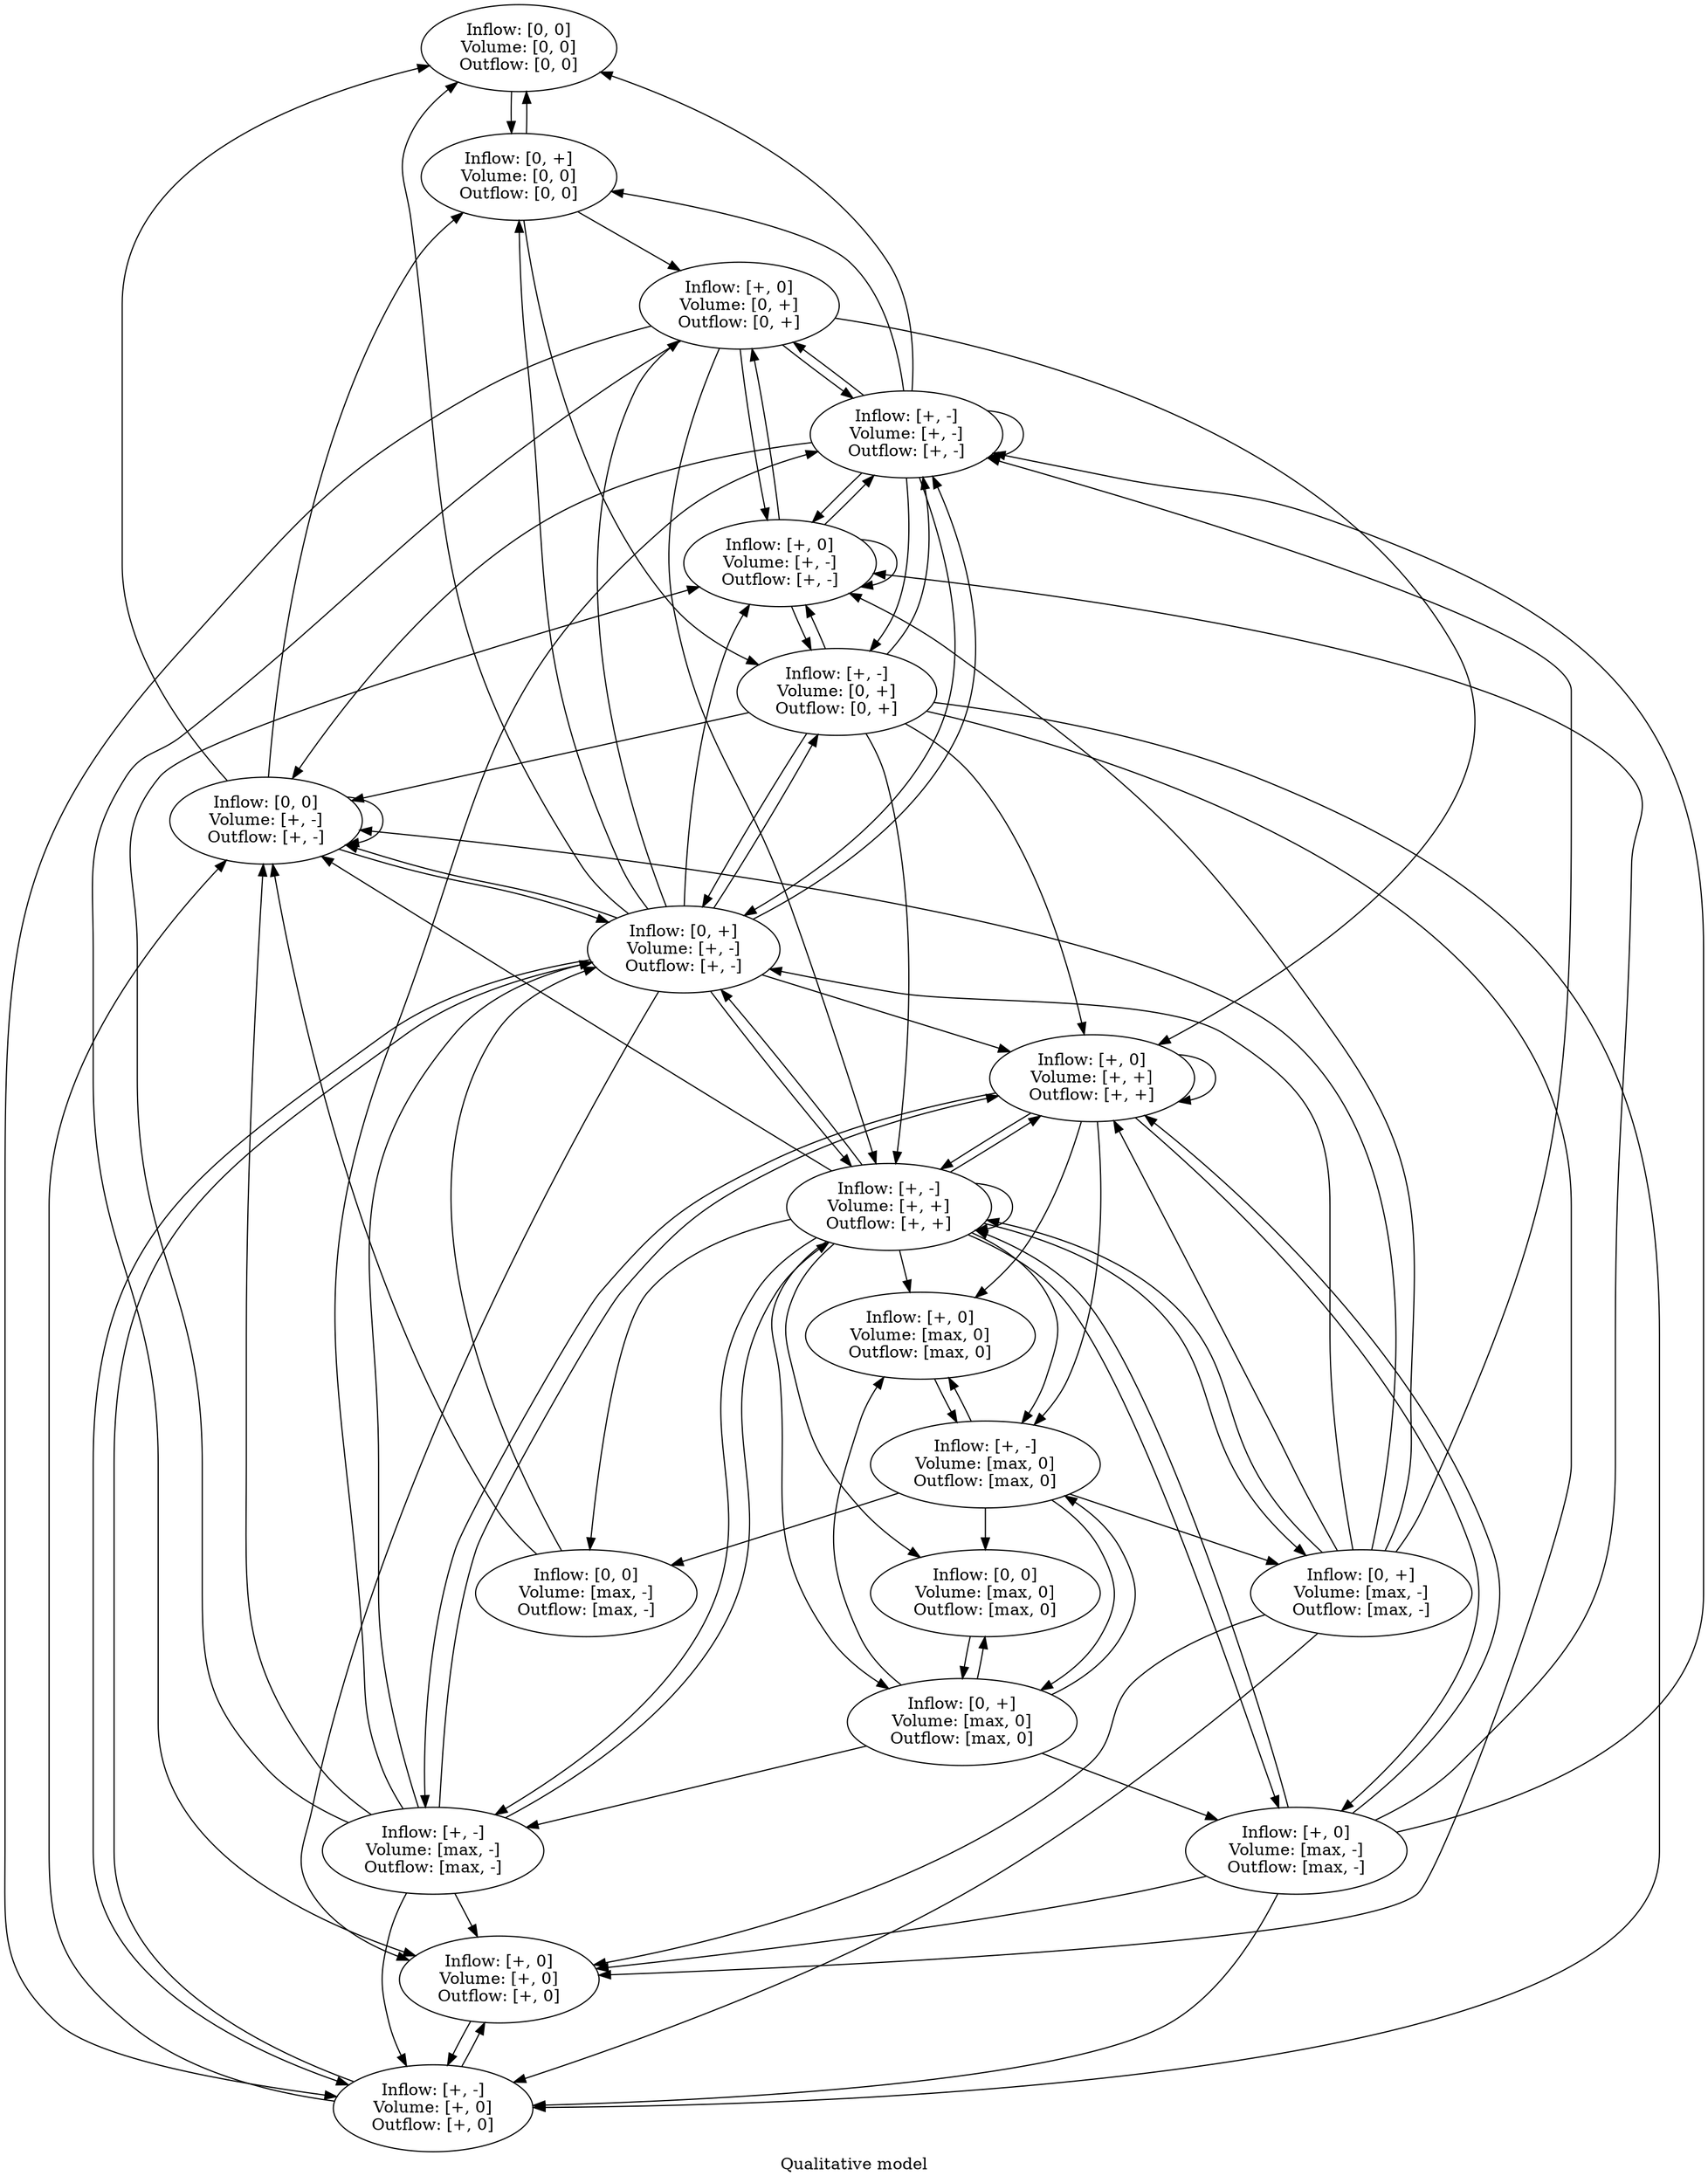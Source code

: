 strict digraph "" {
	graph [label="Qualitative model",
		normalize=True,
		overlap=False,
		sep=0.5,
		smoothing=avg_dist,
		splines=True
	];
	"Inflow: [0, 0]
Volume: [0, 0]
Outflow: [0, 0]" -> "Inflow: [0, +]
Volume: [0, 0]
Outflow: [0, 0]";
	"Inflow: [0, +]
Volume: [0, 0]
Outflow: [0, 0]" -> "Inflow: [0, 0]
Volume: [0, 0]
Outflow: [0, 0]";
	"Inflow: [0, +]
Volume: [0, 0]
Outflow: [0, 0]" -> "Inflow: [+, -]
Volume: [0, +]
Outflow: [0, +]";
	"Inflow: [0, +]
Volume: [0, 0]
Outflow: [0, 0]" -> "Inflow: [+, 0]
Volume: [0, +]
Outflow: [0, +]";
	"Inflow: [0, 0]
Volume: [+, -]
Outflow: [+, -]" -> "Inflow: [0, 0]
Volume: [0, 0]
Outflow: [0, 0]";
	"Inflow: [0, 0]
Volume: [+, -]
Outflow: [+, -]" -> "Inflow: [0, +]
Volume: [0, 0]
Outflow: [0, 0]";
	"Inflow: [0, 0]
Volume: [+, -]
Outflow: [+, -]" -> "Inflow: [0, 0]
Volume: [+, -]
Outflow: [+, -]";
	"Inflow: [0, 0]
Volume: [+, -]
Outflow: [+, -]" -> "Inflow: [0, +]
Volume: [+, -]
Outflow: [+, -]";
	"Inflow: [0, +]
Volume: [+, -]
Outflow: [+, -]" -> "Inflow: [0, 0]
Volume: [0, 0]
Outflow: [0, 0]";
	"Inflow: [0, +]
Volume: [+, -]
Outflow: [+, -]" -> "Inflow: [0, +]
Volume: [0, 0]
Outflow: [0, 0]";
	"Inflow: [0, +]
Volume: [+, -]
Outflow: [+, -]" -> "Inflow: [0, 0]
Volume: [+, -]
Outflow: [+, -]";
	"Inflow: [0, +]
Volume: [+, -]
Outflow: [+, -]" -> "Inflow: [+, -]
Volume: [0, +]
Outflow: [0, +]";
	"Inflow: [0, +]
Volume: [+, -]
Outflow: [+, -]" -> "Inflow: [+, 0]
Volume: [0, +]
Outflow: [0, +]";
	"Inflow: [0, +]
Volume: [+, -]
Outflow: [+, -]" -> "Inflow: [+, -]
Volume: [+, -]
Outflow: [+, -]";
	"Inflow: [0, +]
Volume: [+, -]
Outflow: [+, -]" -> "Inflow: [+, -]
Volume: [+, 0]
Outflow: [+, 0]";
	"Inflow: [0, +]
Volume: [+, -]
Outflow: [+, -]" -> "Inflow: [+, -]
Volume: [+, +]
Outflow: [+, +]";
	"Inflow: [0, +]
Volume: [+, -]
Outflow: [+, -]" -> "Inflow: [+, 0]
Volume: [+, -]
Outflow: [+, -]";
	"Inflow: [0, +]
Volume: [+, -]
Outflow: [+, -]" -> "Inflow: [+, 0]
Volume: [+, 0]
Outflow: [+, 0]";
	"Inflow: [0, +]
Volume: [+, -]
Outflow: [+, -]" -> "Inflow: [+, 0]
Volume: [+, +]
Outflow: [+, +]";
	"Inflow: [0, 0]
Volume: [max, -]
Outflow: [max, -]" -> "Inflow: [0, 0]
Volume: [+, -]
Outflow: [+, -]";
	"Inflow: [0, 0]
Volume: [max, -]
Outflow: [max, -]" -> "Inflow: [0, +]
Volume: [+, -]
Outflow: [+, -]";
	"Inflow: [0, 0]
Volume: [max, 0]
Outflow: [max, 0]" -> "Inflow: [0, +]
Volume: [max, 0]
Outflow: [max, 0]";
	"Inflow: [0, +]
Volume: [max, 0]
Outflow: [max, 0]" -> "Inflow: [0, 0]
Volume: [max, 0]
Outflow: [max, 0]";
	"Inflow: [0, +]
Volume: [max, 0]
Outflow: [max, 0]" -> "Inflow: [+, -]
Volume: [max, -]
Outflow: [max, -]";
	"Inflow: [0, +]
Volume: [max, 0]
Outflow: [max, 0]" -> "Inflow: [+, -]
Volume: [max, 0]
Outflow: [max, 0]";
	"Inflow: [0, +]
Volume: [max, 0]
Outflow: [max, 0]" -> "Inflow: [+, 0]
Volume: [max, -]
Outflow: [max, -]";
	"Inflow: [0, +]
Volume: [max, 0]
Outflow: [max, 0]" -> "Inflow: [+, 0]
Volume: [max, 0]
Outflow: [max, 0]";
	"Inflow: [+, -]
Volume: [0, +]
Outflow: [0, +]" -> "Inflow: [0, 0]
Volume: [+, -]
Outflow: [+, -]";
	"Inflow: [+, -]
Volume: [0, +]
Outflow: [0, +]" -> "Inflow: [0, +]
Volume: [+, -]
Outflow: [+, -]";
	"Inflow: [+, -]
Volume: [0, +]
Outflow: [0, +]" -> "Inflow: [+, -]
Volume: [+, -]
Outflow: [+, -]";
	"Inflow: [+, -]
Volume: [0, +]
Outflow: [0, +]" -> "Inflow: [+, -]
Volume: [+, 0]
Outflow: [+, 0]";
	"Inflow: [+, -]
Volume: [0, +]
Outflow: [0, +]" -> "Inflow: [+, -]
Volume: [+, +]
Outflow: [+, +]";
	"Inflow: [+, -]
Volume: [0, +]
Outflow: [0, +]" -> "Inflow: [+, 0]
Volume: [+, -]
Outflow: [+, -]";
	"Inflow: [+, -]
Volume: [0, +]
Outflow: [0, +]" -> "Inflow: [+, 0]
Volume: [+, 0]
Outflow: [+, 0]";
	"Inflow: [+, -]
Volume: [0, +]
Outflow: [0, +]" -> "Inflow: [+, 0]
Volume: [+, +]
Outflow: [+, +]";
	"Inflow: [+, 0]
Volume: [0, +]
Outflow: [0, +]" -> "Inflow: [+, -]
Volume: [+, -]
Outflow: [+, -]";
	"Inflow: [+, 0]
Volume: [0, +]
Outflow: [0, +]" -> "Inflow: [+, -]
Volume: [+, 0]
Outflow: [+, 0]";
	"Inflow: [+, 0]
Volume: [0, +]
Outflow: [0, +]" -> "Inflow: [+, -]
Volume: [+, +]
Outflow: [+, +]";
	"Inflow: [+, 0]
Volume: [0, +]
Outflow: [0, +]" -> "Inflow: [+, 0]
Volume: [+, -]
Outflow: [+, -]";
	"Inflow: [+, 0]
Volume: [0, +]
Outflow: [0, +]" -> "Inflow: [+, 0]
Volume: [+, 0]
Outflow: [+, 0]";
	"Inflow: [+, 0]
Volume: [0, +]
Outflow: [0, +]" -> "Inflow: [+, 0]
Volume: [+, +]
Outflow: [+, +]";
	"Inflow: [+, -]
Volume: [+, -]
Outflow: [+, -]" -> "Inflow: [0, 0]
Volume: [0, 0]
Outflow: [0, 0]";
	"Inflow: [+, -]
Volume: [+, -]
Outflow: [+, -]" -> "Inflow: [0, +]
Volume: [0, 0]
Outflow: [0, 0]";
	"Inflow: [+, -]
Volume: [+, -]
Outflow: [+, -]" -> "Inflow: [0, 0]
Volume: [+, -]
Outflow: [+, -]";
	"Inflow: [+, -]
Volume: [+, -]
Outflow: [+, -]" -> "Inflow: [0, +]
Volume: [+, -]
Outflow: [+, -]";
	"Inflow: [+, -]
Volume: [+, -]
Outflow: [+, -]" -> "Inflow: [+, -]
Volume: [0, +]
Outflow: [0, +]";
	"Inflow: [+, -]
Volume: [+, -]
Outflow: [+, -]" -> "Inflow: [+, 0]
Volume: [0, +]
Outflow: [0, +]";
	"Inflow: [+, -]
Volume: [+, -]
Outflow: [+, -]" -> "Inflow: [+, -]
Volume: [+, -]
Outflow: [+, -]";
	"Inflow: [+, -]
Volume: [+, -]
Outflow: [+, -]" -> "Inflow: [+, 0]
Volume: [+, -]
Outflow: [+, -]";
	"Inflow: [+, -]
Volume: [+, 0]
Outflow: [+, 0]" -> "Inflow: [0, 0]
Volume: [+, -]
Outflow: [+, -]";
	"Inflow: [+, -]
Volume: [+, 0]
Outflow: [+, 0]" -> "Inflow: [0, +]
Volume: [+, -]
Outflow: [+, -]";
	"Inflow: [+, -]
Volume: [+, 0]
Outflow: [+, 0]" -> "Inflow: [+, 0]
Volume: [+, 0]
Outflow: [+, 0]";
	"Inflow: [+, -]
Volume: [+, +]
Outflow: [+, +]" -> "Inflow: [0, 0]
Volume: [+, -]
Outflow: [+, -]";
	"Inflow: [+, -]
Volume: [+, +]
Outflow: [+, +]" -> "Inflow: [0, +]
Volume: [+, -]
Outflow: [+, -]";
	"Inflow: [+, -]
Volume: [+, +]
Outflow: [+, +]" -> "Inflow: [0, 0]
Volume: [max, -]
Outflow: [max, -]";
	"Inflow: [+, -]
Volume: [+, +]
Outflow: [+, +]" -> "Inflow: [0, 0]
Volume: [max, 0]
Outflow: [max, 0]";
	"Inflow: [+, -]
Volume: [+, +]
Outflow: [+, +]" -> "Inflow: [0, +]
Volume: [max, 0]
Outflow: [max, 0]";
	"Inflow: [+, -]
Volume: [+, +]
Outflow: [+, +]" -> "Inflow: [+, -]
Volume: [+, +]
Outflow: [+, +]";
	"Inflow: [+, -]
Volume: [+, +]
Outflow: [+, +]" -> "Inflow: [+, 0]
Volume: [+, +]
Outflow: [+, +]";
	"Inflow: [+, -]
Volume: [+, +]
Outflow: [+, +]" -> "Inflow: [0, +]
Volume: [max, -]
Outflow: [max, -]";
	"Inflow: [+, -]
Volume: [+, +]
Outflow: [+, +]" -> "Inflow: [+, -]
Volume: [max, -]
Outflow: [max, -]";
	"Inflow: [+, -]
Volume: [+, +]
Outflow: [+, +]" -> "Inflow: [+, -]
Volume: [max, 0]
Outflow: [max, 0]";
	"Inflow: [+, -]
Volume: [+, +]
Outflow: [+, +]" -> "Inflow: [+, 0]
Volume: [max, -]
Outflow: [max, -]";
	"Inflow: [+, -]
Volume: [+, +]
Outflow: [+, +]" -> "Inflow: [+, 0]
Volume: [max, 0]
Outflow: [max, 0]";
	"Inflow: [+, 0]
Volume: [+, -]
Outflow: [+, -]" -> "Inflow: [+, -]
Volume: [0, +]
Outflow: [0, +]";
	"Inflow: [+, 0]
Volume: [+, -]
Outflow: [+, -]" -> "Inflow: [+, 0]
Volume: [0, +]
Outflow: [0, +]";
	"Inflow: [+, 0]
Volume: [+, -]
Outflow: [+, -]" -> "Inflow: [+, -]
Volume: [+, -]
Outflow: [+, -]";
	"Inflow: [+, 0]
Volume: [+, -]
Outflow: [+, -]" -> "Inflow: [+, 0]
Volume: [+, -]
Outflow: [+, -]";
	"Inflow: [+, 0]
Volume: [+, 0]
Outflow: [+, 0]" -> "Inflow: [+, -]
Volume: [+, 0]
Outflow: [+, 0]";
	"Inflow: [+, 0]
Volume: [+, +]
Outflow: [+, +]" -> "Inflow: [+, -]
Volume: [+, +]
Outflow: [+, +]";
	"Inflow: [+, 0]
Volume: [+, +]
Outflow: [+, +]" -> "Inflow: [+, 0]
Volume: [+, +]
Outflow: [+, +]";
	"Inflow: [+, 0]
Volume: [+, +]
Outflow: [+, +]" -> "Inflow: [+, -]
Volume: [max, -]
Outflow: [max, -]";
	"Inflow: [+, 0]
Volume: [+, +]
Outflow: [+, +]" -> "Inflow: [+, -]
Volume: [max, 0]
Outflow: [max, 0]";
	"Inflow: [+, 0]
Volume: [+, +]
Outflow: [+, +]" -> "Inflow: [+, 0]
Volume: [max, -]
Outflow: [max, -]";
	"Inflow: [+, 0]
Volume: [+, +]
Outflow: [+, +]" -> "Inflow: [+, 0]
Volume: [max, 0]
Outflow: [max, 0]";
	"Inflow: [0, +]
Volume: [max, -]
Outflow: [max, -]" -> "Inflow: [0, 0]
Volume: [+, -]
Outflow: [+, -]";
	"Inflow: [0, +]
Volume: [max, -]
Outflow: [max, -]" -> "Inflow: [0, +]
Volume: [+, -]
Outflow: [+, -]";
	"Inflow: [0, +]
Volume: [max, -]
Outflow: [max, -]" -> "Inflow: [+, -]
Volume: [+, -]
Outflow: [+, -]";
	"Inflow: [0, +]
Volume: [max, -]
Outflow: [max, -]" -> "Inflow: [+, -]
Volume: [+, 0]
Outflow: [+, 0]";
	"Inflow: [0, +]
Volume: [max, -]
Outflow: [max, -]" -> "Inflow: [+, -]
Volume: [+, +]
Outflow: [+, +]";
	"Inflow: [0, +]
Volume: [max, -]
Outflow: [max, -]" -> "Inflow: [+, 0]
Volume: [+, -]
Outflow: [+, -]";
	"Inflow: [0, +]
Volume: [max, -]
Outflow: [max, -]" -> "Inflow: [+, 0]
Volume: [+, 0]
Outflow: [+, 0]";
	"Inflow: [0, +]
Volume: [max, -]
Outflow: [max, -]" -> "Inflow: [+, 0]
Volume: [+, +]
Outflow: [+, +]";
	"Inflow: [+, -]
Volume: [max, -]
Outflow: [max, -]" -> "Inflow: [0, 0]
Volume: [+, -]
Outflow: [+, -]";
	"Inflow: [+, -]
Volume: [max, -]
Outflow: [max, -]" -> "Inflow: [0, +]
Volume: [+, -]
Outflow: [+, -]";
	"Inflow: [+, -]
Volume: [max, -]
Outflow: [max, -]" -> "Inflow: [+, -]
Volume: [+, -]
Outflow: [+, -]";
	"Inflow: [+, -]
Volume: [max, -]
Outflow: [max, -]" -> "Inflow: [+, -]
Volume: [+, 0]
Outflow: [+, 0]";
	"Inflow: [+, -]
Volume: [max, -]
Outflow: [max, -]" -> "Inflow: [+, -]
Volume: [+, +]
Outflow: [+, +]";
	"Inflow: [+, -]
Volume: [max, -]
Outflow: [max, -]" -> "Inflow: [+, 0]
Volume: [+, -]
Outflow: [+, -]";
	"Inflow: [+, -]
Volume: [max, -]
Outflow: [max, -]" -> "Inflow: [+, 0]
Volume: [+, 0]
Outflow: [+, 0]";
	"Inflow: [+, -]
Volume: [max, -]
Outflow: [max, -]" -> "Inflow: [+, 0]
Volume: [+, +]
Outflow: [+, +]";
	"Inflow: [+, -]
Volume: [max, 0]
Outflow: [max, 0]" -> "Inflow: [0, 0]
Volume: [max, -]
Outflow: [max, -]";
	"Inflow: [+, -]
Volume: [max, 0]
Outflow: [max, 0]" -> "Inflow: [0, 0]
Volume: [max, 0]
Outflow: [max, 0]";
	"Inflow: [+, -]
Volume: [max, 0]
Outflow: [max, 0]" -> "Inflow: [0, +]
Volume: [max, 0]
Outflow: [max, 0]";
	"Inflow: [+, -]
Volume: [max, 0]
Outflow: [max, 0]" -> "Inflow: [0, +]
Volume: [max, -]
Outflow: [max, -]";
	"Inflow: [+, -]
Volume: [max, 0]
Outflow: [max, 0]" -> "Inflow: [+, 0]
Volume: [max, 0]
Outflow: [max, 0]";
	"Inflow: [+, 0]
Volume: [max, -]
Outflow: [max, -]" -> "Inflow: [+, -]
Volume: [+, -]
Outflow: [+, -]";
	"Inflow: [+, 0]
Volume: [max, -]
Outflow: [max, -]" -> "Inflow: [+, -]
Volume: [+, 0]
Outflow: [+, 0]";
	"Inflow: [+, 0]
Volume: [max, -]
Outflow: [max, -]" -> "Inflow: [+, -]
Volume: [+, +]
Outflow: [+, +]";
	"Inflow: [+, 0]
Volume: [max, -]
Outflow: [max, -]" -> "Inflow: [+, 0]
Volume: [+, -]
Outflow: [+, -]";
	"Inflow: [+, 0]
Volume: [max, -]
Outflow: [max, -]" -> "Inflow: [+, 0]
Volume: [+, 0]
Outflow: [+, 0]";
	"Inflow: [+, 0]
Volume: [max, -]
Outflow: [max, -]" -> "Inflow: [+, 0]
Volume: [+, +]
Outflow: [+, +]";
	"Inflow: [+, 0]
Volume: [max, 0]
Outflow: [max, 0]" -> "Inflow: [+, -]
Volume: [max, 0]
Outflow: [max, 0]";
}
